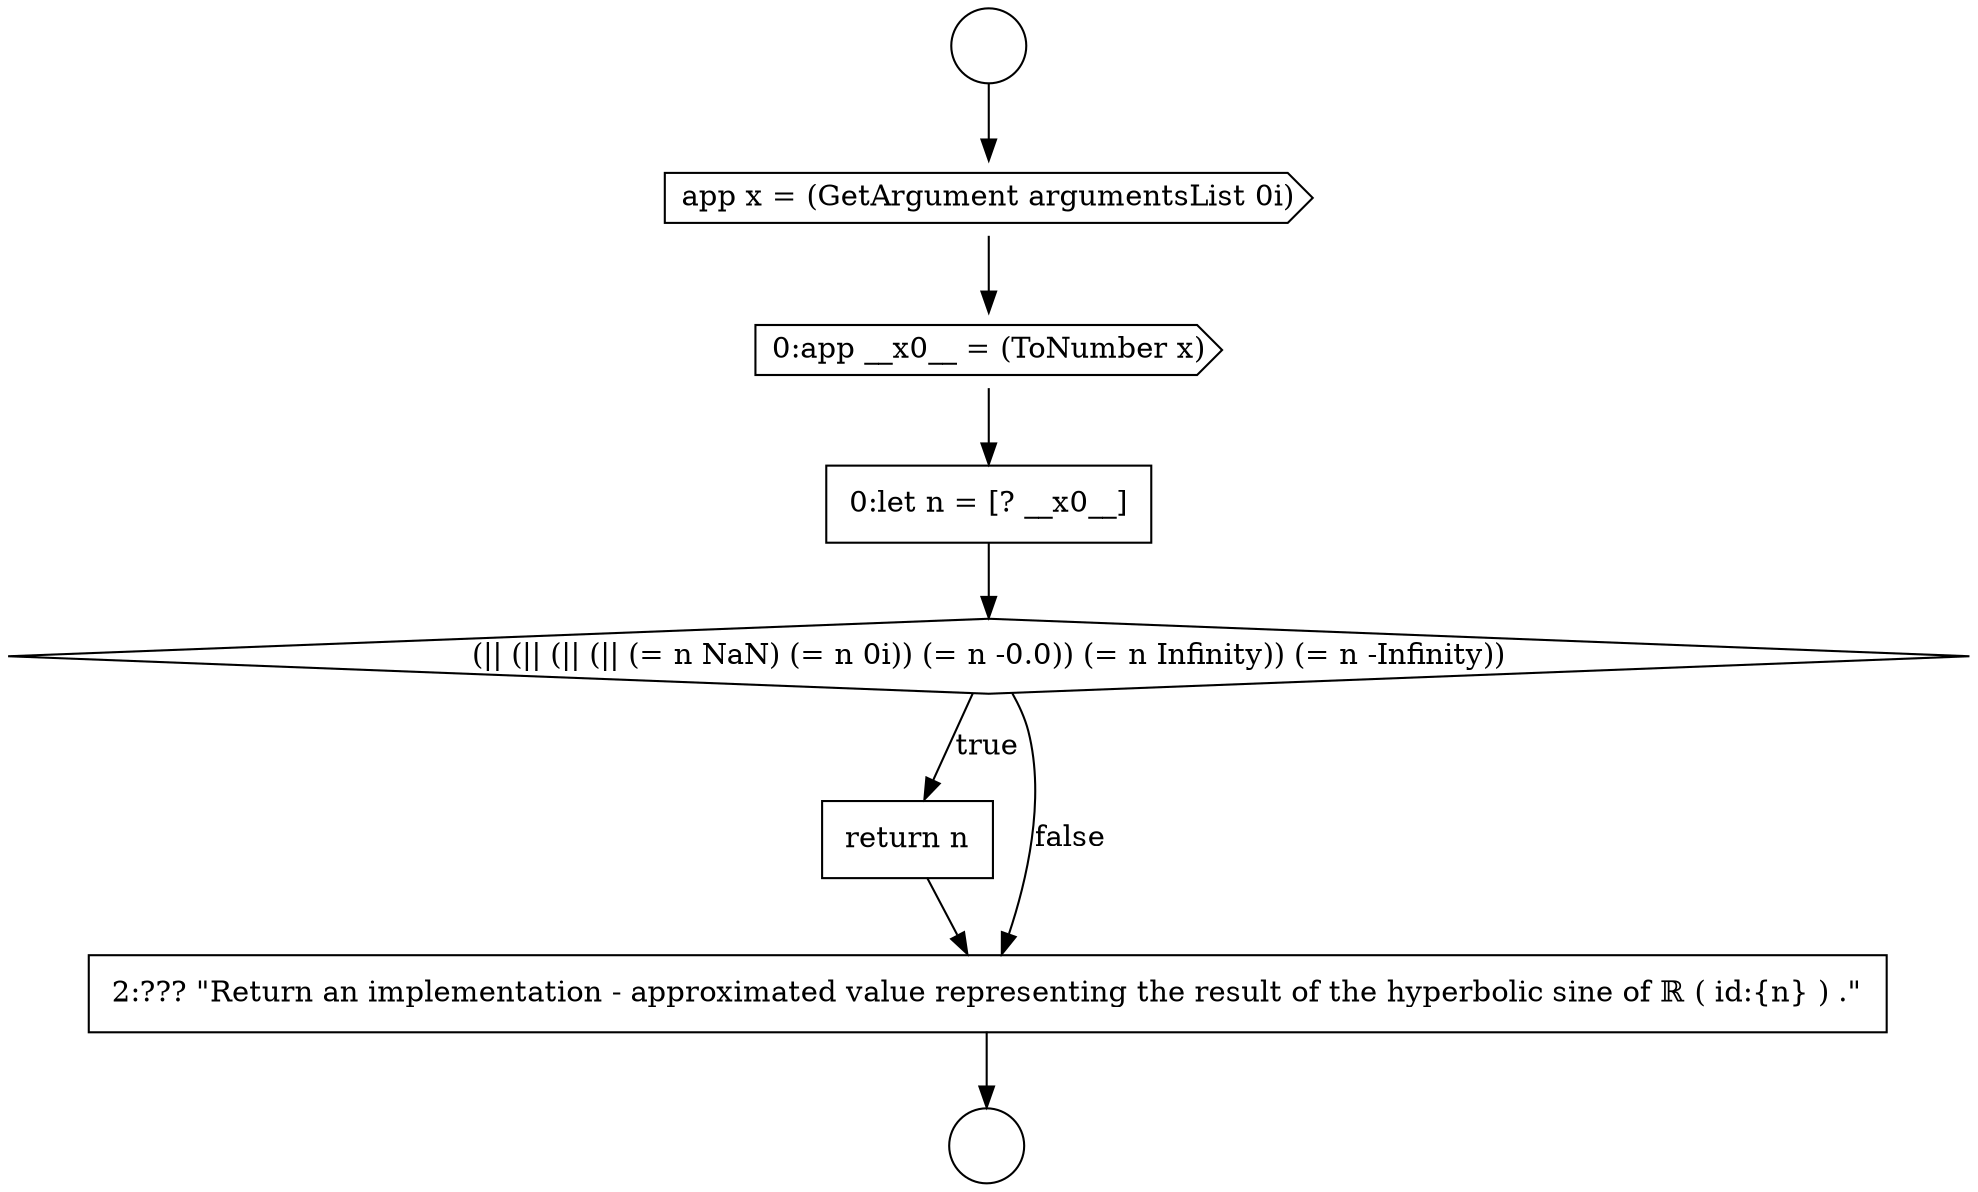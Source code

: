 digraph {
  node13056 [shape=diamond, label=<<font color="black">(|| (|| (|| (|| (= n NaN) (= n 0i)) (= n -0.0)) (= n Infinity)) (= n -Infinity))</font>> color="black" fillcolor="white" style=filled]
  node13051 [shape=circle label=" " color="black" fillcolor="white" style=filled]
  node13055 [shape=none, margin=0, label=<<font color="black">
    <table border="0" cellborder="1" cellspacing="0" cellpadding="10">
      <tr><td align="left">0:let n = [? __x0__]</td></tr>
    </table>
  </font>> color="black" fillcolor="white" style=filled]
  node13054 [shape=cds, label=<<font color="black">0:app __x0__ = (ToNumber x)</font>> color="black" fillcolor="white" style=filled]
  node13057 [shape=none, margin=0, label=<<font color="black">
    <table border="0" cellborder="1" cellspacing="0" cellpadding="10">
      <tr><td align="left">return n</td></tr>
    </table>
  </font>> color="black" fillcolor="white" style=filled]
  node13053 [shape=cds, label=<<font color="black">app x = (GetArgument argumentsList 0i)</font>> color="black" fillcolor="white" style=filled]
  node13052 [shape=circle label=" " color="black" fillcolor="white" style=filled]
  node13058 [shape=none, margin=0, label=<<font color="black">
    <table border="0" cellborder="1" cellspacing="0" cellpadding="10">
      <tr><td align="left">2:??? &quot;Return an implementation - approximated value representing the result of the hyperbolic sine of ℝ ( id:{n} ) .&quot;</td></tr>
    </table>
  </font>> color="black" fillcolor="white" style=filled]
  node13054 -> node13055 [ color="black"]
  node13055 -> node13056 [ color="black"]
  node13058 -> node13052 [ color="black"]
  node13057 -> node13058 [ color="black"]
  node13053 -> node13054 [ color="black"]
  node13056 -> node13057 [label=<<font color="black">true</font>> color="black"]
  node13056 -> node13058 [label=<<font color="black">false</font>> color="black"]
  node13051 -> node13053 [ color="black"]
}
